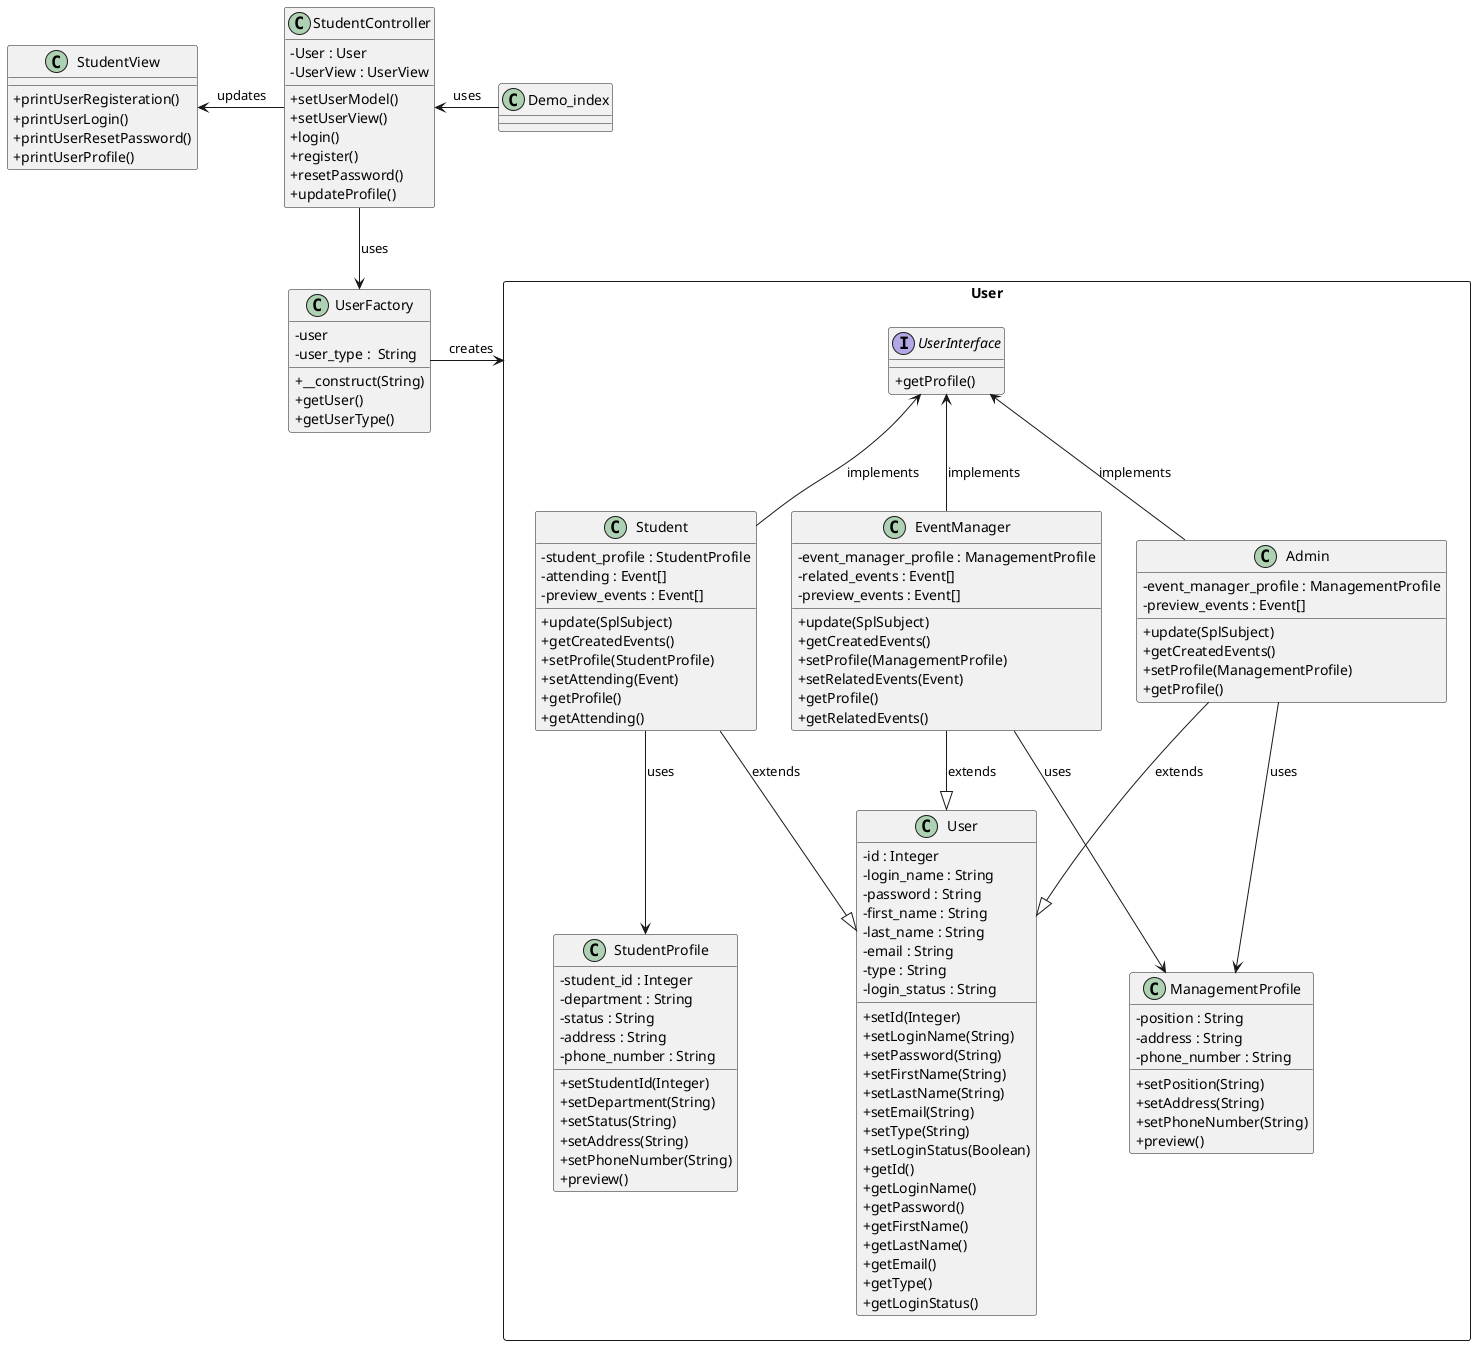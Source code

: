 @startuml

skinparam classAttributeIconSize 0

class Demo_index{

}

class StudentController{
{field} - User : User
{field} - UserView : UserView

{method} + setUserModel()
{method} + setUserView()
{method} + login()
{method} + register()
{method} + resetPassword()
{method} + updateProfile()

}


class StudentView{
{method} + printUserRegisteration()
{method} + printUserLogin()
{method} + printUserResetPassword()
{method} + printUserProfile()
}

rectangle "User" as rec{

Interface UserInterface {
  {method} + getProfile()
}

class Student {
{field} - student_profile : StudentProfile
{field} - attending : Event[]
{field} - preview_events : Event[]

{method} + update(SplSubject)
{method} + getCreatedEvents()
{method} + setProfile(StudentProfile)
{method} + setAttending(Event)
{method} + getProfile()
{method} + getAttending()
}

class EventManager {
{field} - event_manager_profile : ManagementProfile
{field} - related_events : Event[]
{field} - preview_events : Event[]

{method} + update(SplSubject)
{method} + getCreatedEvents()
{method} + setProfile(ManagementProfile)
{method} + setRelatedEvents(Event)
{method} + getProfile()
{method} + getRelatedEvents()
}

class Admin {
{field} - event_manager_profile : ManagementProfile
{field} - preview_events : Event[]

{method} + update(SplSubject)
{method} + getCreatedEvents()
{method} + setProfile(ManagementProfile)
{method} + getProfile()
}

class User {
  {field} - id : Integer
  {field} - login_name : String
  {field} - password : String
  {field} - first_name : String
  {field} - last_name : String
  {field} - email : String
  {field} - type : String
  {field} - login_status : String
  {method} + setId(Integer)
  {method} + setLoginName(String)
  {method} + setPassword(String)
  {method} + setFirstName(String)
  {method} + setLastName(String)
  {method} + setEmail(String)
  {method} + setType(String)
  {method} + setLoginStatus(Boolean)
  {method} + getId()
  {method} + getLoginName()
  {method} + getPassword()
  {method} + getFirstName()
  {method} + getLastName()
  {method} + getEmail()
  {method} + getType()
  {method} + getLoginStatus()

}



class StudentProfile {
  {field} - student_id : Integer
  {field} - department : String
  {field} - status : String
  {field} - address : String
  {field} - phone_number : String

  {method} + setStudentId(Integer)
  {method} + setDepartment(String)
  {method} + setStatus(String)
  {method} + setAddress(String)
  {method} + setPhoneNumber(String)
  {method} + preview()
}


class ManagementProfile {
  {field} - position : String
  {field} - address : String
  {field} - phone_number : String

  {method} + setPosition(String)
  {method} + setAddress(String)
  {method} + setPhoneNumber(String)
  {method} + preview()
}


}
'End rectangle

class UserFactory {
  {field} - user
  {field} - user_type :  String

  {method} + __construct(String)
  {method} + getUser()
  {method} + getUserType()
}


StudentController <- Demo_index : uses
StudentView <- StudentController : updates
StudentController --> UserFactory : uses

UserFactory -> rec : creates
UserInterface <-- Student : implements
UserInterface <-- EventManager : implements
UserInterface <-- Admin : implements

Student --|> User : extends
EventManager --|> User : extends
Admin --|> User : extends

Student --> StudentProfile : uses
EventManager --> ManagementProfile : uses
Admin --> ManagementProfile : uses
@enduml